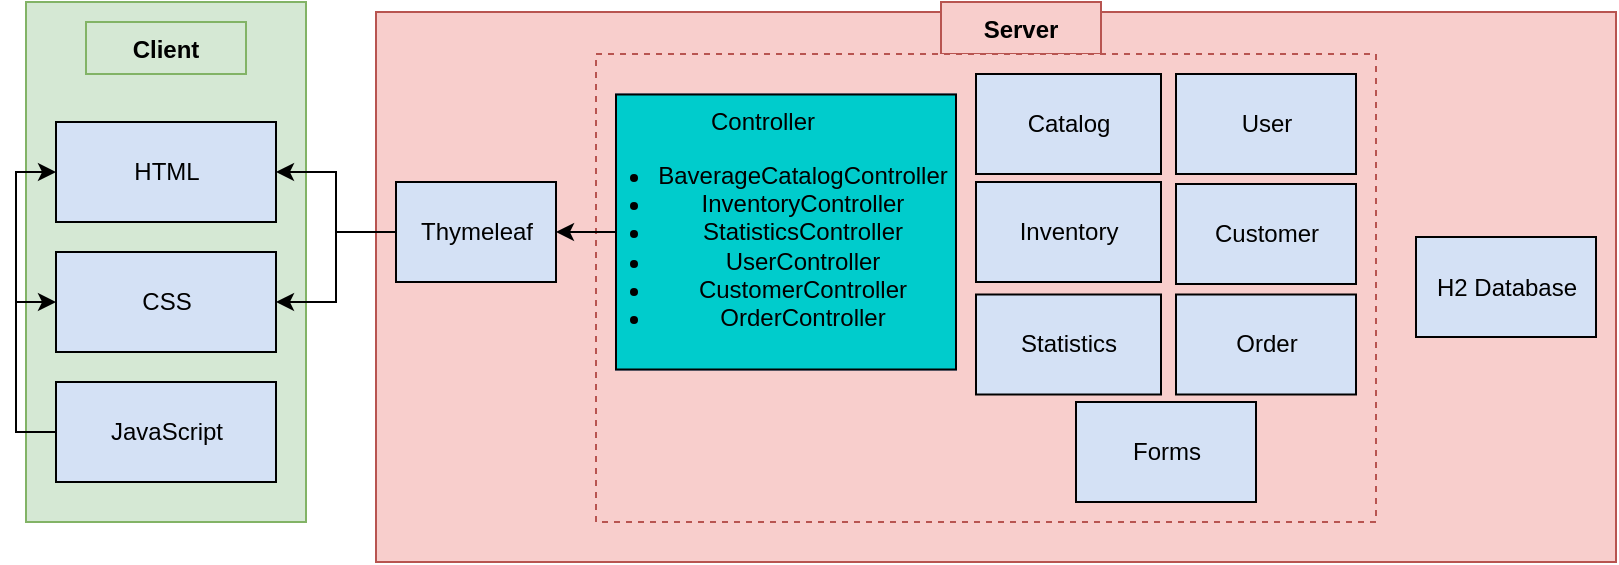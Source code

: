 <mxfile version="20.5.3" type="github">
  <diagram id="ErlZvlngU5s91LJyxbeT" name="Seite-1">
    <mxGraphModel dx="1006" dy="677" grid="1" gridSize="10" guides="1" tooltips="1" connect="1" arrows="1" fold="1" page="1" pageScale="1" pageWidth="827" pageHeight="1169" math="0" shadow="0">
      <root>
        <mxCell id="0" />
        <mxCell id="1" parent="0" />
        <mxCell id="MXPHRjHXs6ulPB_KCqQz-1" value="" style="verticalLabelPosition=bottom;verticalAlign=top;html=1;shape=mxgraph.basic.rect;fillColor2=none;strokeWidth=1;size=20;indent=5;fillColor=#d5e8d4;strokeColor=#82b366;" parent="1" vertex="1">
          <mxGeometry x="15" y="140" width="140" height="260" as="geometry" />
        </mxCell>
        <mxCell id="MXPHRjHXs6ulPB_KCqQz-3" value="Client" style="text;align=center;fontStyle=1;verticalAlign=middle;spacingLeft=3;spacingRight=3;strokeColor=#82b366;rotatable=0;points=[[0,0.5],[1,0.5]];portConstraint=eastwest;fillColor=#d5e8d4;" parent="1" vertex="1">
          <mxGeometry x="45" y="150" width="80" height="26" as="geometry" />
        </mxCell>
        <mxCell id="MXPHRjHXs6ulPB_KCqQz-4" value="CSS" style="html=1;fillColor=#D4E1F5;" parent="1" vertex="1">
          <mxGeometry x="30" y="265" width="110" height="50" as="geometry" />
        </mxCell>
        <mxCell id="MXPHRjHXs6ulPB_KCqQz-5" value="HTML" style="html=1;fillColor=#D4E1F5;" parent="1" vertex="1">
          <mxGeometry x="30" y="200" width="110" height="50" as="geometry" />
        </mxCell>
        <mxCell id="r93GLIMq4q0C2xg-Hqf_-5" style="edgeStyle=orthogonalEdgeStyle;rounded=0;orthogonalLoop=1;jettySize=auto;html=1;exitX=0;exitY=0.5;exitDx=0;exitDy=0;entryX=0;entryY=0.5;entryDx=0;entryDy=0;" parent="1" source="MXPHRjHXs6ulPB_KCqQz-6" target="MXPHRjHXs6ulPB_KCqQz-4" edge="1">
          <mxGeometry relative="1" as="geometry" />
        </mxCell>
        <mxCell id="r93GLIMq4q0C2xg-Hqf_-6" style="edgeStyle=orthogonalEdgeStyle;rounded=0;orthogonalLoop=1;jettySize=auto;html=1;exitX=0;exitY=0.5;exitDx=0;exitDy=0;entryX=0;entryY=0.5;entryDx=0;entryDy=0;" parent="1" source="MXPHRjHXs6ulPB_KCqQz-6" target="MXPHRjHXs6ulPB_KCqQz-5" edge="1">
          <mxGeometry relative="1" as="geometry" />
        </mxCell>
        <mxCell id="MXPHRjHXs6ulPB_KCqQz-6" value="JavaScript" style="html=1;fillColor=#D4E1F5;" parent="1" vertex="1">
          <mxGeometry x="30" y="330" width="110" height="50" as="geometry" />
        </mxCell>
        <mxCell id="MXPHRjHXs6ulPB_KCqQz-10" value="" style="verticalLabelPosition=bottom;verticalAlign=top;html=1;shape=mxgraph.basic.rect;fillColor2=none;strokeWidth=1;size=20;indent=5;fillColor=#f8cecc;strokeColor=#b85450;" parent="1" vertex="1">
          <mxGeometry x="190" y="145" width="620" height="275" as="geometry" />
        </mxCell>
        <mxCell id="r93GLIMq4q0C2xg-Hqf_-1" value="Server" style="text;align=center;fontStyle=1;verticalAlign=middle;spacingLeft=3;spacingRight=3;strokeColor=#b85450;rotatable=0;points=[[0,0.5],[1,0.5]];portConstraint=eastwest;fillColor=#f8cecc;" parent="1" vertex="1">
          <mxGeometry x="472.5" y="140" width="80" height="26" as="geometry" />
        </mxCell>
        <mxCell id="r93GLIMq4q0C2xg-Hqf_-3" style="edgeStyle=orthogonalEdgeStyle;rounded=0;orthogonalLoop=1;jettySize=auto;html=1;exitX=0;exitY=0.5;exitDx=0;exitDy=0;entryX=1;entryY=0.5;entryDx=0;entryDy=0;" parent="1" source="r93GLIMq4q0C2xg-Hqf_-2" target="MXPHRjHXs6ulPB_KCqQz-5" edge="1">
          <mxGeometry relative="1" as="geometry" />
        </mxCell>
        <mxCell id="r93GLIMq4q0C2xg-Hqf_-4" style="edgeStyle=orthogonalEdgeStyle;rounded=0;orthogonalLoop=1;jettySize=auto;html=1;entryX=1;entryY=0.5;entryDx=0;entryDy=0;" parent="1" source="r93GLIMq4q0C2xg-Hqf_-2" target="MXPHRjHXs6ulPB_KCqQz-4" edge="1">
          <mxGeometry relative="1" as="geometry" />
        </mxCell>
        <mxCell id="r93GLIMq4q0C2xg-Hqf_-2" value="Thymeleaf" style="html=1;fillColor=#D4E1F5;" parent="1" vertex="1">
          <mxGeometry x="200" y="230" width="80" height="50" as="geometry" />
        </mxCell>
        <mxCell id="r93GLIMq4q0C2xg-Hqf_-7" value="" style="verticalLabelPosition=bottom;verticalAlign=top;html=1;shape=mxgraph.basic.rect;fillColor2=none;strokeWidth=1;size=20;indent=5;fillColor=#f8cecc;dashed=1;strokeColor=#b85450;" parent="1" vertex="1">
          <mxGeometry x="300" y="166" width="390" height="234" as="geometry" />
        </mxCell>
        <mxCell id="r93GLIMq4q0C2xg-Hqf_-9" style="edgeStyle=orthogonalEdgeStyle;rounded=0;orthogonalLoop=1;jettySize=auto;html=1;entryX=1;entryY=0.5;entryDx=0;entryDy=0;" parent="1" source="r93GLIMq4q0C2xg-Hqf_-8" target="r93GLIMq4q0C2xg-Hqf_-2" edge="1">
          <mxGeometry relative="1" as="geometry" />
        </mxCell>
        <mxCell id="r93GLIMq4q0C2xg-Hqf_-12" value="Catalog" style="html=1;fillColor=#D4E1F5;" parent="1" vertex="1">
          <mxGeometry x="490" y="176" width="92.5" height="50" as="geometry" />
        </mxCell>
        <mxCell id="r93GLIMq4q0C2xg-Hqf_-13" value="Order" style="html=1;fillColor=#D4E1F5;" parent="1" vertex="1">
          <mxGeometry x="590" y="286.25" width="90" height="50" as="geometry" />
        </mxCell>
        <mxCell id="r93GLIMq4q0C2xg-Hqf_-14" value="Statistics" style="html=1;fillColor=#D4E1F5;" parent="1" vertex="1">
          <mxGeometry x="490" y="286.25" width="92.5" height="50" as="geometry" />
        </mxCell>
        <mxCell id="r93GLIMq4q0C2xg-Hqf_-15" value="User" style="html=1;fillColor=#D4E1F5;" parent="1" vertex="1">
          <mxGeometry x="590" y="176" width="90" height="50" as="geometry" />
        </mxCell>
        <mxCell id="r93GLIMq4q0C2xg-Hqf_-16" value="Customer" style="html=1;fillColor=#D4E1F5;" parent="1" vertex="1">
          <mxGeometry x="590" y="231" width="90" height="50" as="geometry" />
        </mxCell>
        <mxCell id="r93GLIMq4q0C2xg-Hqf_-17" value="Inventory" style="html=1;fillColor=#D4E1F5;" parent="1" vertex="1">
          <mxGeometry x="490" y="230" width="92.5" height="50" as="geometry" />
        </mxCell>
        <mxCell id="r93GLIMq4q0C2xg-Hqf_-18" value="" style="group;fillColor=#dae8fc;strokeColor=#6c8ebf;" parent="1" vertex="1" connectable="0">
          <mxGeometry x="310" y="186.25" width="170" height="137.5" as="geometry" />
        </mxCell>
        <mxCell id="r93GLIMq4q0C2xg-Hqf_-8" value="" style="verticalLabelPosition=bottom;verticalAlign=top;html=1;shape=mxgraph.basic.rect;fillColor2=none;strokeWidth=1;size=20;indent=5;fillColor=#00CCCC;" parent="r93GLIMq4q0C2xg-Hqf_-18" vertex="1">
          <mxGeometry width="170" height="137.5" as="geometry" />
        </mxCell>
        <mxCell id="r93GLIMq4q0C2xg-Hqf_-10" value="Controller&lt;br&gt;&lt;ul&gt;&lt;li&gt;BaverageCatalogController&lt;/li&gt;&lt;li&gt;InventoryController&lt;/li&gt;&lt;li&gt;StatisticsController&lt;/li&gt;&lt;li&gt;UserController&lt;/li&gt;&lt;li&gt;CustomerController&lt;/li&gt;&lt;li&gt;OrderController&lt;/li&gt;&lt;/ul&gt;" style="text;html=1;strokeColor=none;fillColor=none;align=center;verticalAlign=middle;whiteSpace=wrap;rounded=0;" parent="r93GLIMq4q0C2xg-Hqf_-18" vertex="1">
          <mxGeometry y="3.75" width="147.333" height="130" as="geometry" />
        </mxCell>
        <mxCell id="r93GLIMq4q0C2xg-Hqf_-20" value="H2 Database" style="html=1;fillColor=#D4E1F5;" parent="1" vertex="1">
          <mxGeometry x="710" y="257.5" width="90" height="50" as="geometry" />
        </mxCell>
        <mxCell id="31YpeHiF-gwkuxAxxzu3-1" value="Forms" style="html=1;fillColor=#D4E1F5;" vertex="1" parent="1">
          <mxGeometry x="540" y="340" width="90" height="50" as="geometry" />
        </mxCell>
      </root>
    </mxGraphModel>
  </diagram>
</mxfile>
